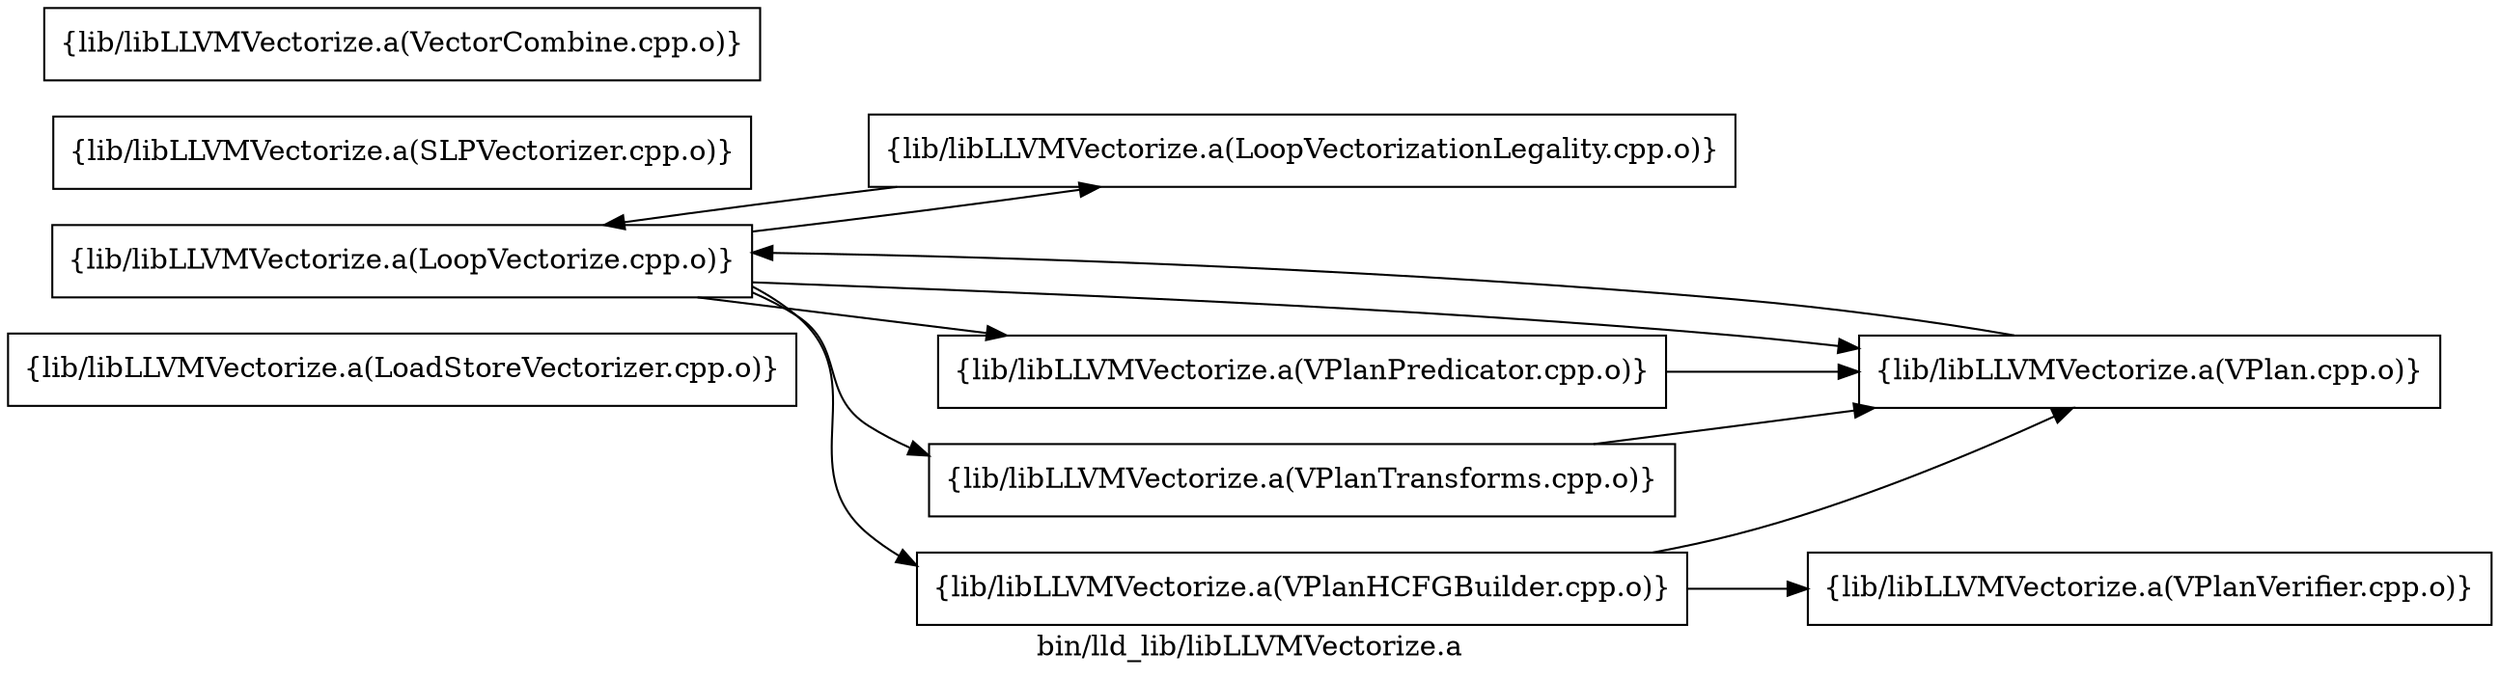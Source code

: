 digraph "bin/lld_lib/libLLVMVectorize.a" {
	label="bin/lld_lib/libLLVMVectorize.a";
	rankdir=LR;

	Node0x55fd7b81c5c8 [shape=record,shape=box,group=0,label="{lib/libLLVMVectorize.a(LoadStoreVectorizer.cpp.o)}"];
	Node0x55fd7b81c398 [shape=record,shape=box,group=0,label="{lib/libLLVMVectorize.a(LoopVectorize.cpp.o)}"];
	Node0x55fd7b81c398 -> Node0x55fd7b81b718;
	Node0x55fd7b81c398 -> Node0x55fd7b81a458;
	Node0x55fd7b81c398 -> Node0x55fd7b819f08;
	Node0x55fd7b81c398 -> Node0x55fd7b8195f8;
	Node0x55fd7b81c398 -> Node0x55fd7b7f8948;
	Node0x55fd7b81b448 [shape=record,shape=box,group=0,label="{lib/libLLVMVectorize.a(SLPVectorizer.cpp.o)}"];
	Node0x55fd7b81c258 [shape=record,shape=box,group=0,label="{lib/libLLVMVectorize.a(VectorCombine.cpp.o)}"];
	Node0x55fd7b81b718 [shape=record,shape=box,group=0,label="{lib/libLLVMVectorize.a(LoopVectorizationLegality.cpp.o)}"];
	Node0x55fd7b81b718 -> Node0x55fd7b81c398;
	Node0x55fd7b81a458 [shape=record,shape=box,group=0,label="{lib/libLLVMVectorize.a(VPlan.cpp.o)}"];
	Node0x55fd7b81a458 -> Node0x55fd7b81c398;
	Node0x55fd7b819f08 [shape=record,shape=box,group=0,label="{lib/libLLVMVectorize.a(VPlanHCFGBuilder.cpp.o)}"];
	Node0x55fd7b819f08 -> Node0x55fd7b81a458;
	Node0x55fd7b819f08 -> Node0x55fd7b7f8e98;
	Node0x55fd7b8195f8 [shape=record,shape=box,group=0,label="{lib/libLLVMVectorize.a(VPlanPredicator.cpp.o)}"];
	Node0x55fd7b8195f8 -> Node0x55fd7b81a458;
	Node0x55fd7b7f8948 [shape=record,shape=box,group=0,label="{lib/libLLVMVectorize.a(VPlanTransforms.cpp.o)}"];
	Node0x55fd7b7f8948 -> Node0x55fd7b81a458;
	Node0x55fd7b7f8e98 [shape=record,shape=box,group=0,label="{lib/libLLVMVectorize.a(VPlanVerifier.cpp.o)}"];
}
